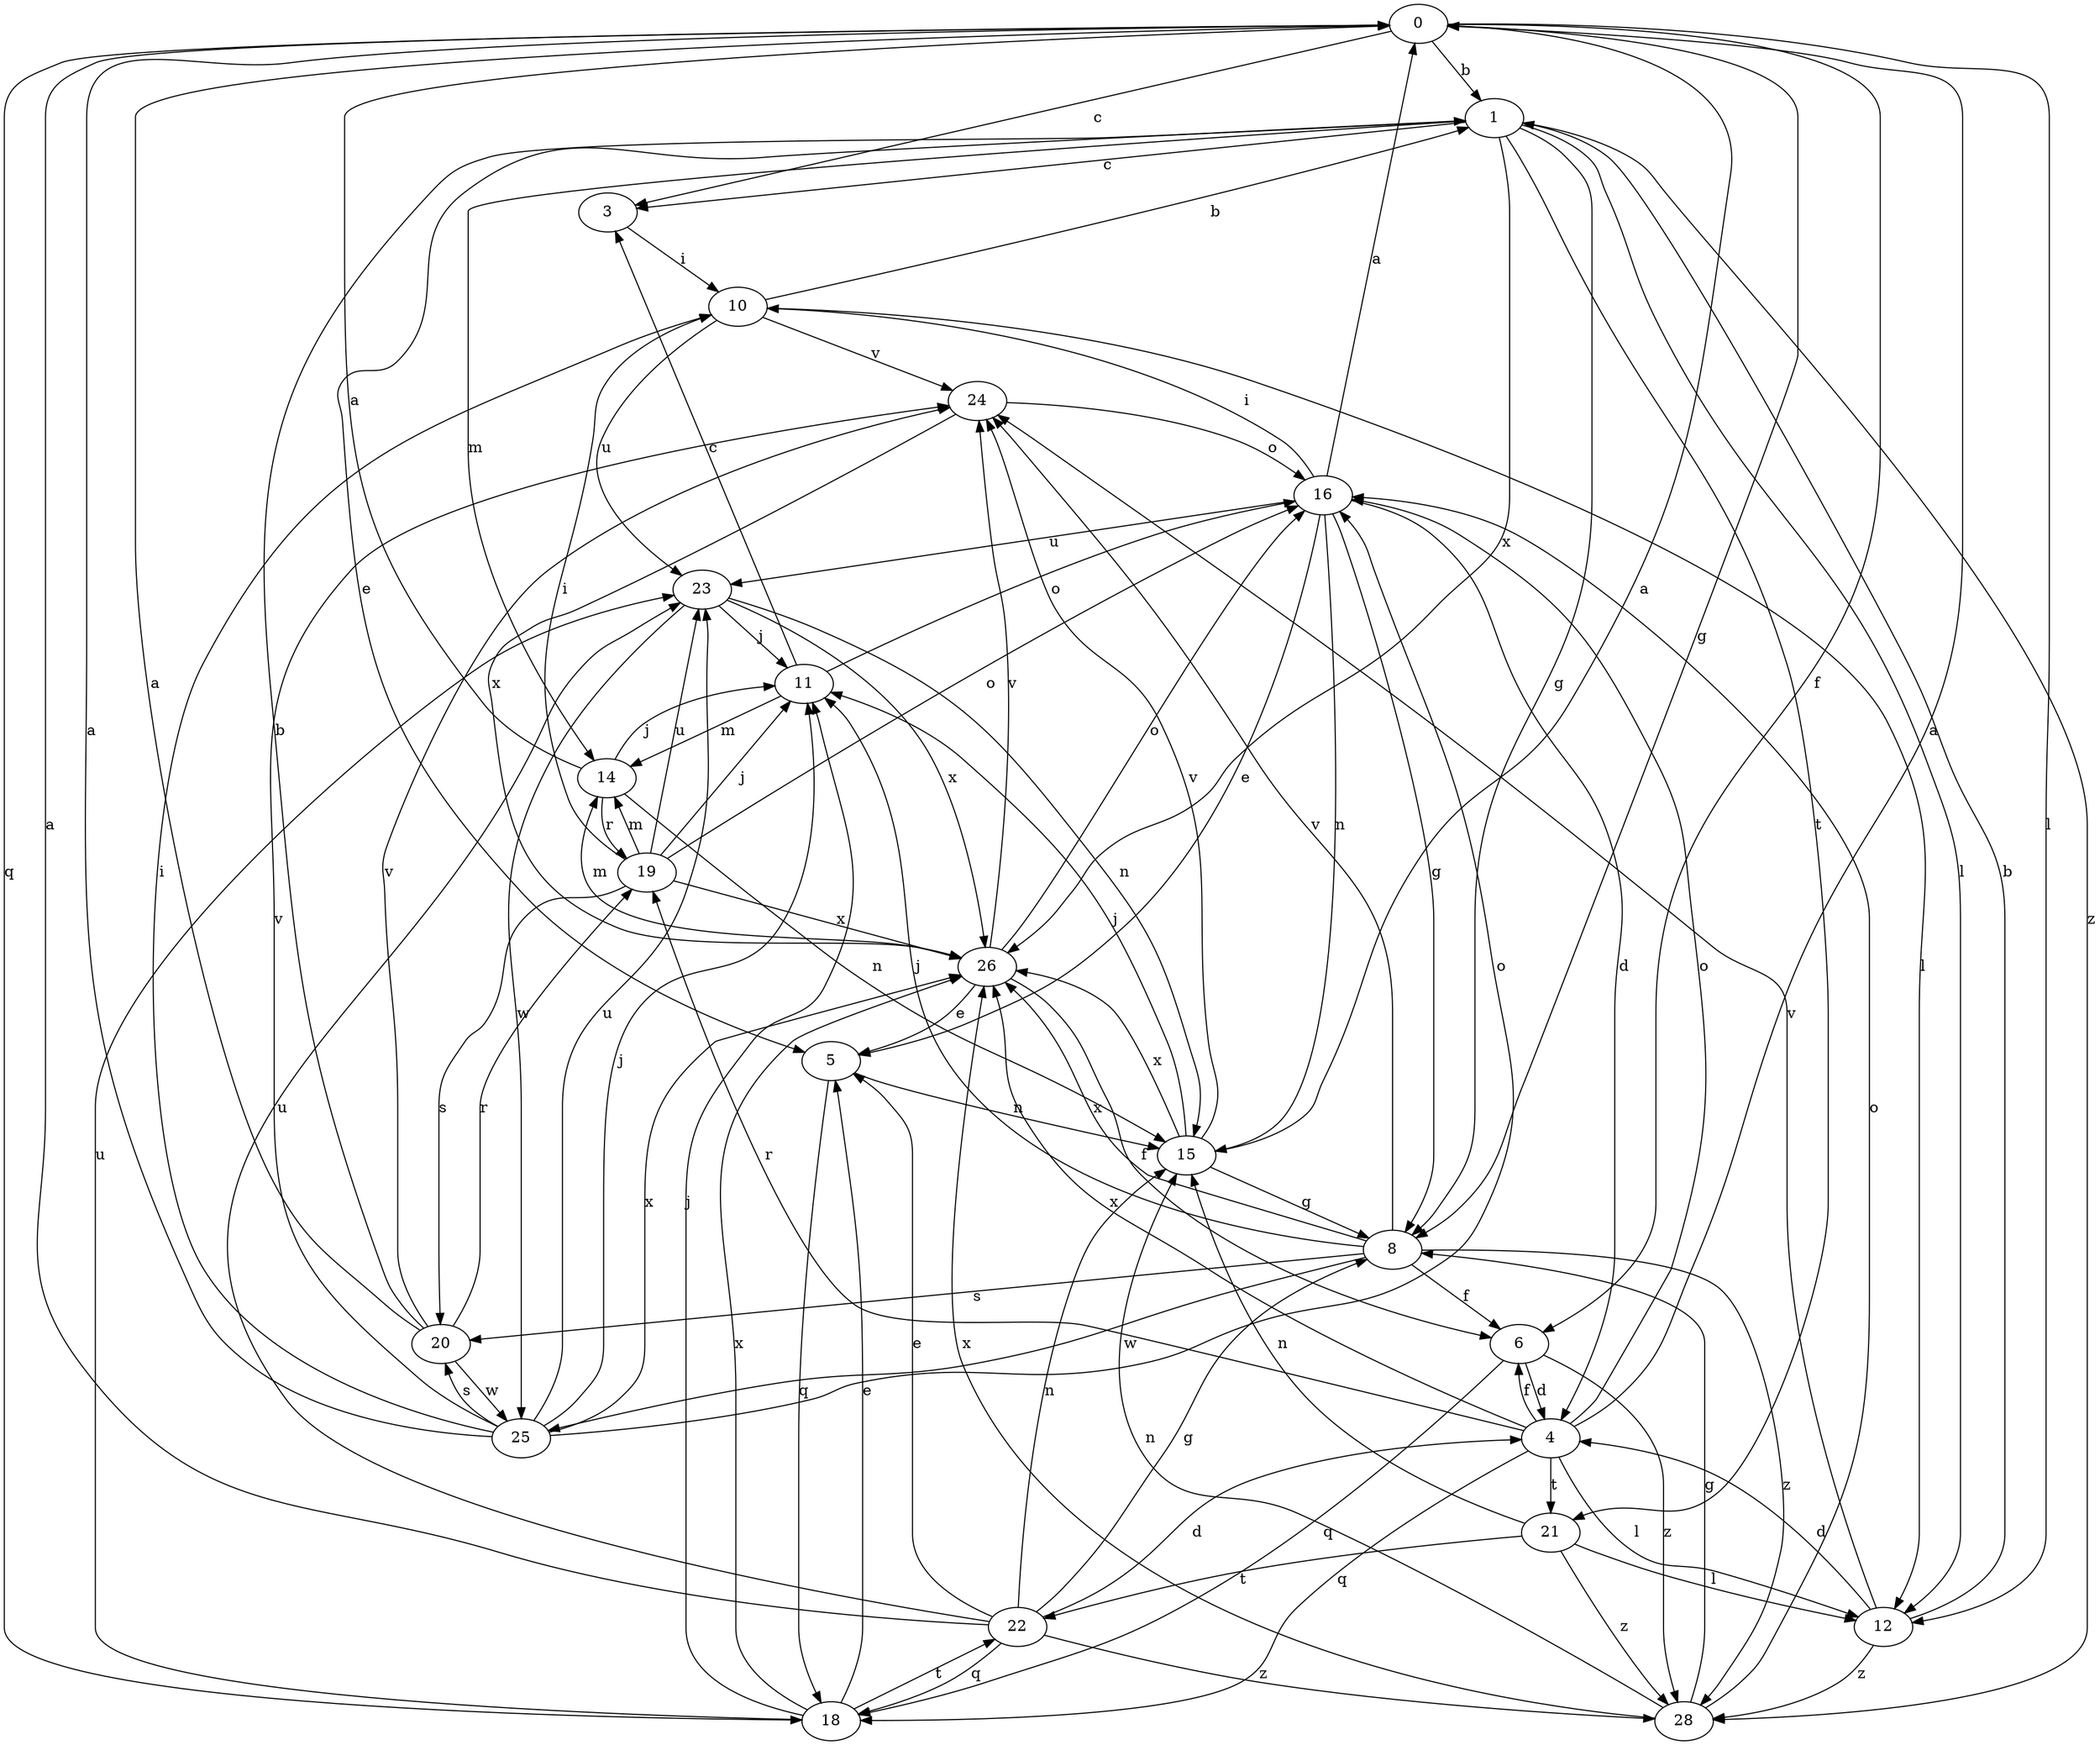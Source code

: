strict digraph  {
0;
1;
3;
4;
5;
6;
8;
10;
11;
12;
14;
15;
16;
18;
19;
20;
21;
22;
23;
24;
25;
26;
28;
0 -> 1  [label=b];
0 -> 3  [label=c];
0 -> 6  [label=f];
0 -> 8  [label=g];
0 -> 12  [label=l];
0 -> 18  [label=q];
1 -> 3  [label=c];
1 -> 5  [label=e];
1 -> 8  [label=g];
1 -> 12  [label=l];
1 -> 14  [label=m];
1 -> 21  [label=t];
1 -> 26  [label=x];
1 -> 28  [label=z];
3 -> 10  [label=i];
4 -> 0  [label=a];
4 -> 6  [label=f];
4 -> 12  [label=l];
4 -> 16  [label=o];
4 -> 18  [label=q];
4 -> 19  [label=r];
4 -> 21  [label=t];
4 -> 26  [label=x];
5 -> 15  [label=n];
5 -> 18  [label=q];
6 -> 4  [label=d];
6 -> 18  [label=q];
6 -> 28  [label=z];
8 -> 6  [label=f];
8 -> 11  [label=j];
8 -> 20  [label=s];
8 -> 24  [label=v];
8 -> 25  [label=w];
8 -> 26  [label=x];
8 -> 28  [label=z];
10 -> 1  [label=b];
10 -> 12  [label=l];
10 -> 23  [label=u];
10 -> 24  [label=v];
11 -> 3  [label=c];
11 -> 14  [label=m];
11 -> 16  [label=o];
12 -> 1  [label=b];
12 -> 4  [label=d];
12 -> 24  [label=v];
12 -> 28  [label=z];
14 -> 0  [label=a];
14 -> 11  [label=j];
14 -> 15  [label=n];
14 -> 19  [label=r];
15 -> 0  [label=a];
15 -> 8  [label=g];
15 -> 11  [label=j];
15 -> 24  [label=v];
15 -> 26  [label=x];
16 -> 0  [label=a];
16 -> 4  [label=d];
16 -> 5  [label=e];
16 -> 8  [label=g];
16 -> 10  [label=i];
16 -> 15  [label=n];
16 -> 23  [label=u];
18 -> 5  [label=e];
18 -> 11  [label=j];
18 -> 22  [label=t];
18 -> 23  [label=u];
18 -> 26  [label=x];
19 -> 10  [label=i];
19 -> 11  [label=j];
19 -> 14  [label=m];
19 -> 16  [label=o];
19 -> 20  [label=s];
19 -> 23  [label=u];
19 -> 26  [label=x];
20 -> 0  [label=a];
20 -> 1  [label=b];
20 -> 19  [label=r];
20 -> 24  [label=v];
20 -> 25  [label=w];
21 -> 12  [label=l];
21 -> 15  [label=n];
21 -> 22  [label=t];
21 -> 28  [label=z];
22 -> 0  [label=a];
22 -> 4  [label=d];
22 -> 5  [label=e];
22 -> 8  [label=g];
22 -> 15  [label=n];
22 -> 18  [label=q];
22 -> 23  [label=u];
22 -> 28  [label=z];
23 -> 11  [label=j];
23 -> 15  [label=n];
23 -> 25  [label=w];
23 -> 26  [label=x];
24 -> 16  [label=o];
24 -> 26  [label=x];
25 -> 0  [label=a];
25 -> 10  [label=i];
25 -> 11  [label=j];
25 -> 16  [label=o];
25 -> 20  [label=s];
25 -> 23  [label=u];
25 -> 24  [label=v];
25 -> 26  [label=x];
26 -> 5  [label=e];
26 -> 6  [label=f];
26 -> 14  [label=m];
26 -> 16  [label=o];
26 -> 24  [label=v];
28 -> 8  [label=g];
28 -> 15  [label=n];
28 -> 16  [label=o];
28 -> 26  [label=x];
}
